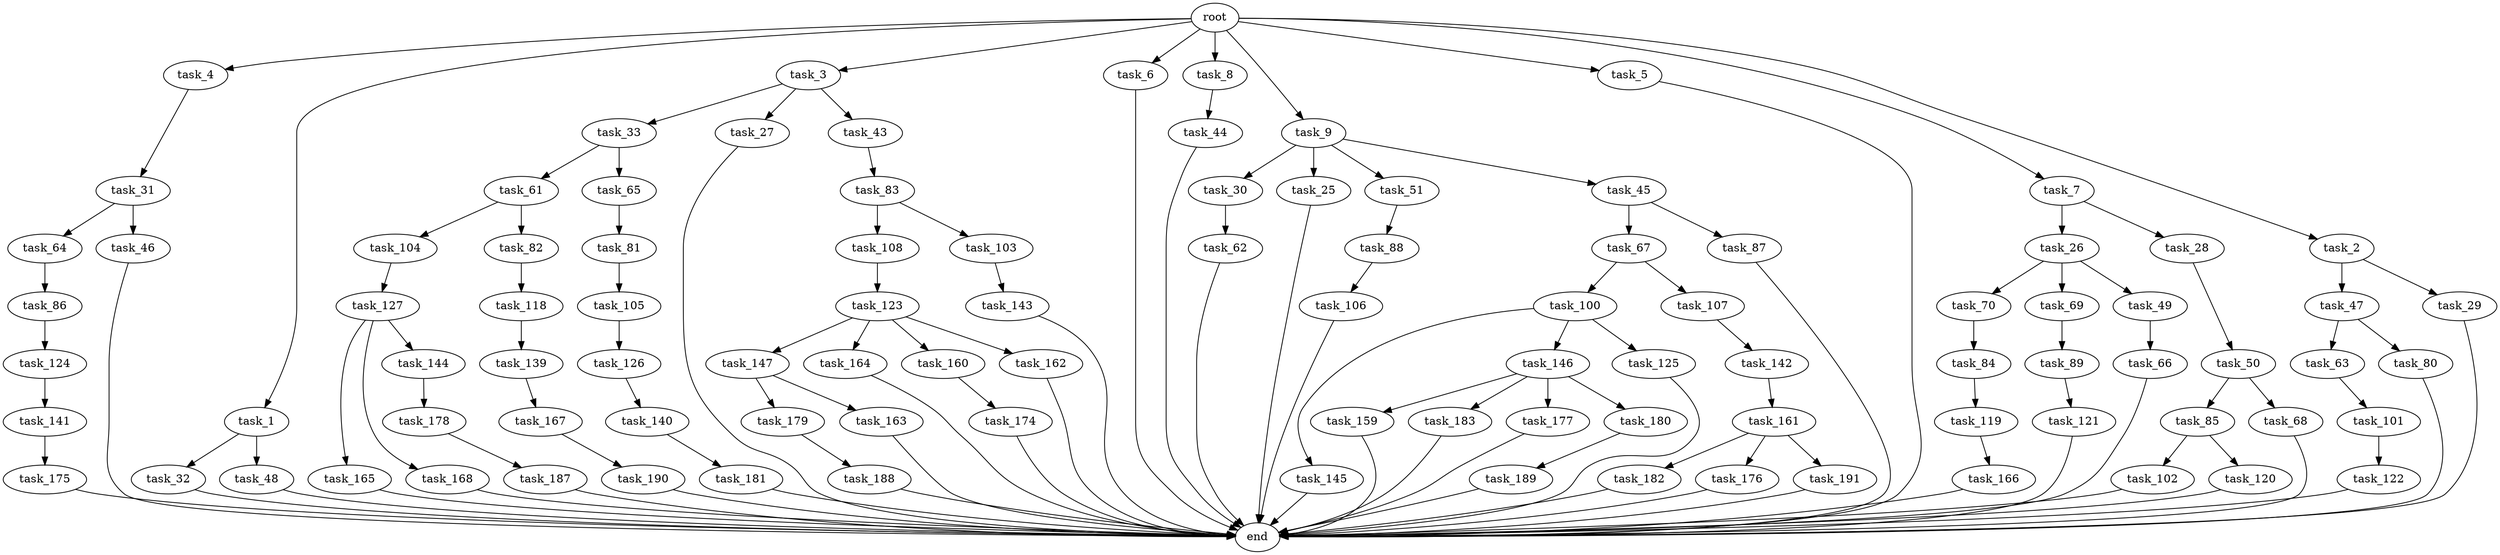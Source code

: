 digraph G {
  task_100 [size="549755813888.000000"];
  task_31 [size="77309411328.000000"];
  task_33 [size="549755813888.000000"];
  task_147 [size="214748364800.000000"];
  task_47 [size="34359738368.000000"];
  task_62 [size="137438953472.000000"];
  task_167 [size="420906795008.000000"];
  task_106 [size="309237645312.000000"];
  task_101 [size="34359738368.000000"];
  task_102 [size="549755813888.000000"];
  task_4 [size="1024.000000"];
  task_165 [size="858993459200.000000"];
  task_32 [size="214748364800.000000"];
  task_159 [size="77309411328.000000"];
  task_123 [size="420906795008.000000"];
  task_30 [size="77309411328.000000"];
  end [size="0.000000"];
  task_27 [size="549755813888.000000"];
  task_164 [size="214748364800.000000"];
  task_104 [size="549755813888.000000"];
  task_143 [size="137438953472.000000"];
  task_70 [size="77309411328.000000"];
  task_122 [size="695784701952.000000"];
  task_1 [size="1024.000000"];
  task_66 [size="420906795008.000000"];
  task_61 [size="77309411328.000000"];
  task_3 [size="1024.000000"];
  task_6 [size="1024.000000"];
  task_161 [size="420906795008.000000"];
  task_119 [size="309237645312.000000"];
  task_85 [size="34359738368.000000"];
  task_160 [size="214748364800.000000"];
  task_26 [size="137438953472.000000"];
  task_8 [size="1024.000000"];
  task_141 [size="137438953472.000000"];
  task_25 [size="77309411328.000000"];
  task_145 [size="549755813888.000000"];
  task_166 [size="549755813888.000000"];
  task_183 [size="77309411328.000000"];
  task_188 [size="34359738368.000000"];
  task_51 [size="77309411328.000000"];
  task_146 [size="549755813888.000000"];
  task_9 [size="1024.000000"];
  task_68 [size="34359738368.000000"];
  task_175 [size="695784701952.000000"];
  task_67 [size="695784701952.000000"];
  task_29 [size="34359738368.000000"];
  task_182 [size="695784701952.000000"];
  task_176 [size="695784701952.000000"];
  task_179 [size="420906795008.000000"];
  task_82 [size="549755813888.000000"];
  task_177 [size="77309411328.000000"];
  task_64 [size="137438953472.000000"];
  task_140 [size="77309411328.000000"];
  task_191 [size="695784701952.000000"];
  task_180 [size="77309411328.000000"];
  task_108 [size="858993459200.000000"];
  task_89 [size="34359738368.000000"];
  task_120 [size="549755813888.000000"];
  task_118 [size="309237645312.000000"];
  task_69 [size="77309411328.000000"];
  task_46 [size="137438953472.000000"];
  task_43 [size="549755813888.000000"];
  task_121 [size="77309411328.000000"];
  task_84 [size="549755813888.000000"];
  task_125 [size="549755813888.000000"];
  task_189 [size="137438953472.000000"];
  task_5 [size="1024.000000"];
  task_187 [size="34359738368.000000"];
  task_107 [size="549755813888.000000"];
  task_88 [size="137438953472.000000"];
  task_83 [size="420906795008.000000"];
  task_126 [size="77309411328.000000"];
  task_7 [size="1024.000000"];
  task_48 [size="214748364800.000000"];
  task_45 [size="77309411328.000000"];
  task_81 [size="34359738368.000000"];
  task_50 [size="214748364800.000000"];
  task_28 [size="137438953472.000000"];
  root [size="0.000000"];
  task_49 [size="77309411328.000000"];
  task_127 [size="77309411328.000000"];
  task_124 [size="77309411328.000000"];
  task_168 [size="858993459200.000000"];
  task_139 [size="858993459200.000000"];
  task_44 [size="420906795008.000000"];
  task_163 [size="420906795008.000000"];
  task_142 [size="420906795008.000000"];
  task_181 [size="137438953472.000000"];
  task_87 [size="695784701952.000000"];
  task_178 [size="137438953472.000000"];
  task_105 [size="420906795008.000000"];
  task_144 [size="858993459200.000000"];
  task_103 [size="858993459200.000000"];
  task_174 [size="137438953472.000000"];
  task_63 [size="214748364800.000000"];
  task_190 [size="549755813888.000000"];
  task_86 [size="549755813888.000000"];
  task_2 [size="1024.000000"];
  task_80 [size="214748364800.000000"];
  task_162 [size="214748364800.000000"];
  task_65 [size="77309411328.000000"];

  task_100 -> task_145 [size="536870912.000000"];
  task_100 -> task_125 [size="536870912.000000"];
  task_100 -> task_146 [size="536870912.000000"];
  task_31 -> task_64 [size="134217728.000000"];
  task_31 -> task_46 [size="134217728.000000"];
  task_33 -> task_61 [size="75497472.000000"];
  task_33 -> task_65 [size="75497472.000000"];
  task_147 -> task_163 [size="411041792.000000"];
  task_147 -> task_179 [size="411041792.000000"];
  task_47 -> task_63 [size="209715200.000000"];
  task_47 -> task_80 [size="209715200.000000"];
  task_62 -> end [size="1.000000"];
  task_167 -> task_190 [size="536870912.000000"];
  task_106 -> end [size="1.000000"];
  task_101 -> task_122 [size="679477248.000000"];
  task_102 -> end [size="1.000000"];
  task_4 -> task_31 [size="75497472.000000"];
  task_165 -> end [size="1.000000"];
  task_32 -> end [size="1.000000"];
  task_159 -> end [size="1.000000"];
  task_123 -> task_164 [size="209715200.000000"];
  task_123 -> task_147 [size="209715200.000000"];
  task_123 -> task_160 [size="209715200.000000"];
  task_123 -> task_162 [size="209715200.000000"];
  task_30 -> task_62 [size="134217728.000000"];
  task_27 -> end [size="1.000000"];
  task_164 -> end [size="1.000000"];
  task_104 -> task_127 [size="75497472.000000"];
  task_143 -> end [size="1.000000"];
  task_70 -> task_84 [size="536870912.000000"];
  task_122 -> end [size="1.000000"];
  task_1 -> task_48 [size="209715200.000000"];
  task_1 -> task_32 [size="209715200.000000"];
  task_66 -> end [size="1.000000"];
  task_61 -> task_82 [size="536870912.000000"];
  task_61 -> task_104 [size="536870912.000000"];
  task_3 -> task_27 [size="536870912.000000"];
  task_3 -> task_33 [size="536870912.000000"];
  task_3 -> task_43 [size="536870912.000000"];
  task_6 -> end [size="1.000000"];
  task_161 -> task_182 [size="679477248.000000"];
  task_161 -> task_176 [size="679477248.000000"];
  task_161 -> task_191 [size="679477248.000000"];
  task_119 -> task_166 [size="536870912.000000"];
  task_85 -> task_120 [size="536870912.000000"];
  task_85 -> task_102 [size="536870912.000000"];
  task_160 -> task_174 [size="134217728.000000"];
  task_26 -> task_69 [size="75497472.000000"];
  task_26 -> task_49 [size="75497472.000000"];
  task_26 -> task_70 [size="75497472.000000"];
  task_8 -> task_44 [size="411041792.000000"];
  task_141 -> task_175 [size="679477248.000000"];
  task_25 -> end [size="1.000000"];
  task_145 -> end [size="1.000000"];
  task_166 -> end [size="1.000000"];
  task_183 -> end [size="1.000000"];
  task_188 -> end [size="1.000000"];
  task_51 -> task_88 [size="134217728.000000"];
  task_146 -> task_180 [size="75497472.000000"];
  task_146 -> task_183 [size="75497472.000000"];
  task_146 -> task_177 [size="75497472.000000"];
  task_146 -> task_159 [size="75497472.000000"];
  task_9 -> task_30 [size="75497472.000000"];
  task_9 -> task_45 [size="75497472.000000"];
  task_9 -> task_51 [size="75497472.000000"];
  task_9 -> task_25 [size="75497472.000000"];
  task_68 -> end [size="1.000000"];
  task_175 -> end [size="1.000000"];
  task_67 -> task_100 [size="536870912.000000"];
  task_67 -> task_107 [size="536870912.000000"];
  task_29 -> end [size="1.000000"];
  task_182 -> end [size="1.000000"];
  task_176 -> end [size="1.000000"];
  task_179 -> task_188 [size="33554432.000000"];
  task_82 -> task_118 [size="301989888.000000"];
  task_177 -> end [size="1.000000"];
  task_64 -> task_86 [size="536870912.000000"];
  task_140 -> task_181 [size="134217728.000000"];
  task_191 -> end [size="1.000000"];
  task_180 -> task_189 [size="134217728.000000"];
  task_108 -> task_123 [size="411041792.000000"];
  task_89 -> task_121 [size="75497472.000000"];
  task_120 -> end [size="1.000000"];
  task_118 -> task_139 [size="838860800.000000"];
  task_69 -> task_89 [size="33554432.000000"];
  task_46 -> end [size="1.000000"];
  task_43 -> task_83 [size="411041792.000000"];
  task_121 -> end [size="1.000000"];
  task_84 -> task_119 [size="301989888.000000"];
  task_125 -> end [size="1.000000"];
  task_189 -> end [size="1.000000"];
  task_5 -> end [size="1.000000"];
  task_187 -> end [size="1.000000"];
  task_107 -> task_142 [size="411041792.000000"];
  task_88 -> task_106 [size="301989888.000000"];
  task_83 -> task_103 [size="838860800.000000"];
  task_83 -> task_108 [size="838860800.000000"];
  task_126 -> task_140 [size="75497472.000000"];
  task_7 -> task_26 [size="134217728.000000"];
  task_7 -> task_28 [size="134217728.000000"];
  task_48 -> end [size="1.000000"];
  task_45 -> task_87 [size="679477248.000000"];
  task_45 -> task_67 [size="679477248.000000"];
  task_81 -> task_105 [size="411041792.000000"];
  task_50 -> task_85 [size="33554432.000000"];
  task_50 -> task_68 [size="33554432.000000"];
  task_28 -> task_50 [size="209715200.000000"];
  root -> task_9 [size="1.000000"];
  root -> task_5 [size="1.000000"];
  root -> task_7 [size="1.000000"];
  root -> task_2 [size="1.000000"];
  root -> task_1 [size="1.000000"];
  root -> task_8 [size="1.000000"];
  root -> task_4 [size="1.000000"];
  root -> task_3 [size="1.000000"];
  root -> task_6 [size="1.000000"];
  task_49 -> task_66 [size="411041792.000000"];
  task_127 -> task_144 [size="838860800.000000"];
  task_127 -> task_168 [size="838860800.000000"];
  task_127 -> task_165 [size="838860800.000000"];
  task_124 -> task_141 [size="134217728.000000"];
  task_168 -> end [size="1.000000"];
  task_139 -> task_167 [size="411041792.000000"];
  task_44 -> end [size="1.000000"];
  task_163 -> end [size="1.000000"];
  task_142 -> task_161 [size="411041792.000000"];
  task_181 -> end [size="1.000000"];
  task_87 -> end [size="1.000000"];
  task_178 -> task_187 [size="33554432.000000"];
  task_105 -> task_126 [size="75497472.000000"];
  task_144 -> task_178 [size="134217728.000000"];
  task_103 -> task_143 [size="134217728.000000"];
  task_174 -> end [size="1.000000"];
  task_63 -> task_101 [size="33554432.000000"];
  task_190 -> end [size="1.000000"];
  task_86 -> task_124 [size="75497472.000000"];
  task_2 -> task_29 [size="33554432.000000"];
  task_2 -> task_47 [size="33554432.000000"];
  task_80 -> end [size="1.000000"];
  task_162 -> end [size="1.000000"];
  task_65 -> task_81 [size="33554432.000000"];
}
